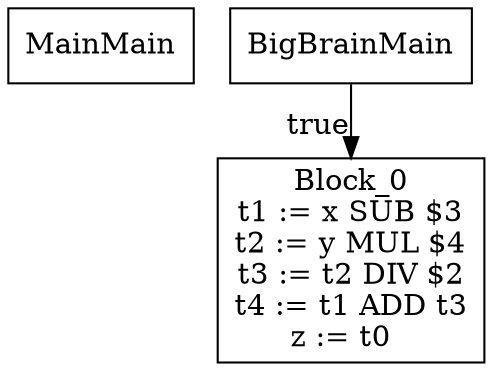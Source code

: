 digraph {
  graph [splines=ortho]
  node [shape=box]
  MainMain [label="MainMain\n"];
  BigBrainMain [label="BigBrainMain\n"];
  BigBrainMain -> Block_0[xlabel="true"];
  Block_0 [label="Block_0\nt1 := x SUB $3\nt2 := y MUL $4\nt3 := t2 DIV $2\nt4 := t1 ADD t3\nz := t0  \n"];
}